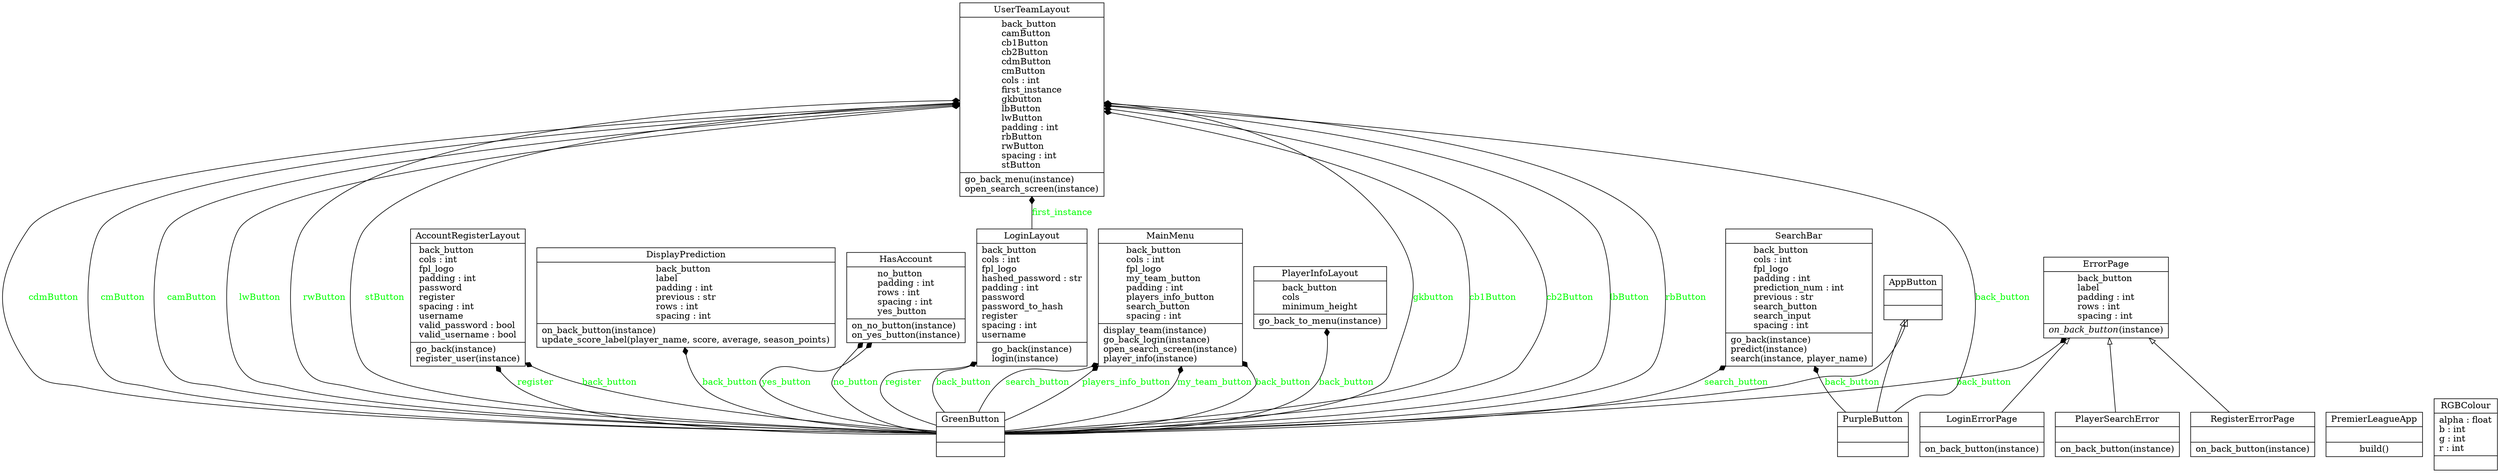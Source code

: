 digraph "classes" {
rankdir=BT
charset="utf-8"
"src.app.prem_app.AccountRegisterLayout" [color="black", fontcolor="black", label=<{AccountRegisterLayout|back_button<br ALIGN="LEFT"/>cols : int<br ALIGN="LEFT"/>fpl_logo<br ALIGN="LEFT"/>padding : int<br ALIGN="LEFT"/>password<br ALIGN="LEFT"/>register<br ALIGN="LEFT"/>spacing : int<br ALIGN="LEFT"/>username<br ALIGN="LEFT"/>valid_password : bool<br ALIGN="LEFT"/>valid_username : bool<br ALIGN="LEFT"/>|go_back(instance)<br ALIGN="LEFT"/>register_user(instance)<br ALIGN="LEFT"/>}>, shape="record", style="solid"];
"src.app.prem_app.AppButton" [color="black", fontcolor="black", label=<{AppButton|<br ALIGN="LEFT"/>|}>, shape="record", style="solid"];
"src.app.prem_app.DisplayPrediction" [color="black", fontcolor="black", label=<{DisplayPrediction|back_button<br ALIGN="LEFT"/>label<br ALIGN="LEFT"/>padding : int<br ALIGN="LEFT"/>previous : str<br ALIGN="LEFT"/>rows : int<br ALIGN="LEFT"/>spacing : int<br ALIGN="LEFT"/>|on_back_button(instance)<br ALIGN="LEFT"/>update_score_label(player_name, score, average, season_points)<br ALIGN="LEFT"/>}>, shape="record", style="solid"];
"src.app.prem_app.ErrorPage" [color="black", fontcolor="black", label=<{ErrorPage|back_button<br ALIGN="LEFT"/>label<br ALIGN="LEFT"/>padding : int<br ALIGN="LEFT"/>rows : int<br ALIGN="LEFT"/>spacing : int<br ALIGN="LEFT"/>|<I>on_back_button</I>(instance)<br ALIGN="LEFT"/>}>, shape="record", style="solid"];
"src.app.prem_app.GreenButton" [color="black", fontcolor="black", label=<{GreenButton|<br ALIGN="LEFT"/>|}>, shape="record", style="solid"];
"src.app.prem_app.HasAccount" [color="black", fontcolor="black", label=<{HasAccount|no_button<br ALIGN="LEFT"/>padding : int<br ALIGN="LEFT"/>rows : int<br ALIGN="LEFT"/>spacing : int<br ALIGN="LEFT"/>yes_button<br ALIGN="LEFT"/>|on_no_button(instance)<br ALIGN="LEFT"/>on_yes_button(instance)<br ALIGN="LEFT"/>}>, shape="record", style="solid"];
"src.app.prem_app.LoginErrorPage" [color="black", fontcolor="black", label=<{LoginErrorPage|<br ALIGN="LEFT"/>|on_back_button(instance)<br ALIGN="LEFT"/>}>, shape="record", style="solid"];
"src.app.prem_app.LoginLayout" [color="black", fontcolor="black", label=<{LoginLayout|back_button<br ALIGN="LEFT"/>cols : int<br ALIGN="LEFT"/>fpl_logo<br ALIGN="LEFT"/>hashed_password : str<br ALIGN="LEFT"/>padding : int<br ALIGN="LEFT"/>password<br ALIGN="LEFT"/>password_to_hash<br ALIGN="LEFT"/>register<br ALIGN="LEFT"/>spacing : int<br ALIGN="LEFT"/>username<br ALIGN="LEFT"/>|go_back(instance)<br ALIGN="LEFT"/>login(instance)<br ALIGN="LEFT"/>}>, shape="record", style="solid"];
"src.app.prem_app.MainMenu" [color="black", fontcolor="black", label=<{MainMenu|back_button<br ALIGN="LEFT"/>cols : int<br ALIGN="LEFT"/>fpl_logo<br ALIGN="LEFT"/>my_team_button<br ALIGN="LEFT"/>padding : int<br ALIGN="LEFT"/>players_info_button<br ALIGN="LEFT"/>search_button<br ALIGN="LEFT"/>spacing : int<br ALIGN="LEFT"/>|display_team(instance)<br ALIGN="LEFT"/>go_back_login(instance)<br ALIGN="LEFT"/>open_search_screen(instance)<br ALIGN="LEFT"/>player_info(instance)<br ALIGN="LEFT"/>}>, shape="record", style="solid"];
"src.app.prem_app.PlayerInfoLayout" [color="black", fontcolor="black", label=<{PlayerInfoLayout|back_button<br ALIGN="LEFT"/>cols<br ALIGN="LEFT"/>minimum_height<br ALIGN="LEFT"/>|go_back_to_menu(instance)<br ALIGN="LEFT"/>}>, shape="record", style="solid"];
"src.app.prem_app.PlayerSearchError" [color="black", fontcolor="black", label=<{PlayerSearchError|<br ALIGN="LEFT"/>|on_back_button(instance)<br ALIGN="LEFT"/>}>, shape="record", style="solid"];
"src.app.prem_app.PremierLeagueApp" [color="black", fontcolor="black", label=<{PremierLeagueApp|<br ALIGN="LEFT"/>|build()<br ALIGN="LEFT"/>}>, shape="record", style="solid"];
"src.app.prem_app.PurpleButton" [color="black", fontcolor="black", label=<{PurpleButton|<br ALIGN="LEFT"/>|}>, shape="record", style="solid"];
"src.app.prem_app.RGBColour" [color="black", fontcolor="black", label=<{RGBColour|alpha : float<br ALIGN="LEFT"/>b : int<br ALIGN="LEFT"/>g : int<br ALIGN="LEFT"/>r : int<br ALIGN="LEFT"/>|}>, shape="record", style="solid"];
"src.app.prem_app.RegisterErrorPage" [color="black", fontcolor="black", label=<{RegisterErrorPage|<br ALIGN="LEFT"/>|on_back_button(instance)<br ALIGN="LEFT"/>}>, shape="record", style="solid"];
"src.app.prem_app.SearchBar" [color="black", fontcolor="black", label=<{SearchBar|back_button<br ALIGN="LEFT"/>cols : int<br ALIGN="LEFT"/>fpl_logo<br ALIGN="LEFT"/>padding : int<br ALIGN="LEFT"/>prediction_num : int<br ALIGN="LEFT"/>previous : str<br ALIGN="LEFT"/>search_button<br ALIGN="LEFT"/>search_input<br ALIGN="LEFT"/>spacing : int<br ALIGN="LEFT"/>|go_back(instance)<br ALIGN="LEFT"/>predict(instance)<br ALIGN="LEFT"/>search(instance, player_name)<br ALIGN="LEFT"/>}>, shape="record", style="solid"];
"src.app.prem_app.UserTeamLayout" [color="black", fontcolor="black", label=<{UserTeamLayout|back_button<br ALIGN="LEFT"/>camButton<br ALIGN="LEFT"/>cb1Button<br ALIGN="LEFT"/>cb2Button<br ALIGN="LEFT"/>cdmButton<br ALIGN="LEFT"/>cmButton<br ALIGN="LEFT"/>cols : int<br ALIGN="LEFT"/>first_instance<br ALIGN="LEFT"/>gkbutton<br ALIGN="LEFT"/>lbButton<br ALIGN="LEFT"/>lwButton<br ALIGN="LEFT"/>padding : int<br ALIGN="LEFT"/>rbButton<br ALIGN="LEFT"/>rwButton<br ALIGN="LEFT"/>spacing : int<br ALIGN="LEFT"/>stButton<br ALIGN="LEFT"/>|go_back_menu(instance)<br ALIGN="LEFT"/>open_search_screen(instance)<br ALIGN="LEFT"/>}>, shape="record", style="solid"];
"src.app.prem_app.GreenButton" -> "src.app.prem_app.AppButton" [arrowhead="empty", arrowtail="none"];
"src.app.prem_app.LoginErrorPage" -> "src.app.prem_app.ErrorPage" [arrowhead="empty", arrowtail="none"];
"src.app.prem_app.PlayerSearchError" -> "src.app.prem_app.ErrorPage" [arrowhead="empty", arrowtail="none"];
"src.app.prem_app.PurpleButton" -> "src.app.prem_app.AppButton" [arrowhead="empty", arrowtail="none"];
"src.app.prem_app.RegisterErrorPage" -> "src.app.prem_app.ErrorPage" [arrowhead="empty", arrowtail="none"];
"src.app.prem_app.GreenButton" -> "src.app.prem_app.AccountRegisterLayout" [arrowhead="diamond", arrowtail="none", fontcolor="green", label="register", style="solid"];
"src.app.prem_app.GreenButton" -> "src.app.prem_app.AccountRegisterLayout" [arrowhead="diamond", arrowtail="none", fontcolor="green", label="back_button", style="solid"];
"src.app.prem_app.GreenButton" -> "src.app.prem_app.DisplayPrediction" [arrowhead="diamond", arrowtail="none", fontcolor="green", label="back_button", style="solid"];
"src.app.prem_app.GreenButton" -> "src.app.prem_app.ErrorPage" [arrowhead="diamond", arrowtail="none", fontcolor="green", label="back_button", style="solid"];
"src.app.prem_app.GreenButton" -> "src.app.prem_app.HasAccount" [arrowhead="diamond", arrowtail="none", fontcolor="green", label="yes_button", style="solid"];
"src.app.prem_app.GreenButton" -> "src.app.prem_app.HasAccount" [arrowhead="diamond", arrowtail="none", fontcolor="green", label="no_button", style="solid"];
"src.app.prem_app.GreenButton" -> "src.app.prem_app.LoginLayout" [arrowhead="diamond", arrowtail="none", fontcolor="green", label="register", style="solid"];
"src.app.prem_app.GreenButton" -> "src.app.prem_app.LoginLayout" [arrowhead="diamond", arrowtail="none", fontcolor="green", label="back_button", style="solid"];
"src.app.prem_app.GreenButton" -> "src.app.prem_app.MainMenu" [arrowhead="diamond", arrowtail="none", fontcolor="green", label="search_button", style="solid"];
"src.app.prem_app.GreenButton" -> "src.app.prem_app.MainMenu" [arrowhead="diamond", arrowtail="none", fontcolor="green", label="players_info_button", style="solid"];
"src.app.prem_app.GreenButton" -> "src.app.prem_app.MainMenu" [arrowhead="diamond", arrowtail="none", fontcolor="green", label="my_team_button", style="solid"];
"src.app.prem_app.GreenButton" -> "src.app.prem_app.MainMenu" [arrowhead="diamond", arrowtail="none", fontcolor="green", label="back_button", style="solid"];
"src.app.prem_app.GreenButton" -> "src.app.prem_app.PlayerInfoLayout" [arrowhead="diamond", arrowtail="none", fontcolor="green", label="back_button", style="solid"];
"src.app.prem_app.GreenButton" -> "src.app.prem_app.SearchBar" [arrowhead="diamond", arrowtail="none", fontcolor="green", label="search_button", style="solid"];
"src.app.prem_app.GreenButton" -> "src.app.prem_app.UserTeamLayout" [arrowhead="diamond", arrowtail="none", fontcolor="green", label="gkbutton", style="solid"];
"src.app.prem_app.GreenButton" -> "src.app.prem_app.UserTeamLayout" [arrowhead="diamond", arrowtail="none", fontcolor="green", label="cb1Button", style="solid"];
"src.app.prem_app.GreenButton" -> "src.app.prem_app.UserTeamLayout" [arrowhead="diamond", arrowtail="none", fontcolor="green", label="cb2Button", style="solid"];
"src.app.prem_app.GreenButton" -> "src.app.prem_app.UserTeamLayout" [arrowhead="diamond", arrowtail="none", fontcolor="green", label="lbButton", style="solid"];
"src.app.prem_app.GreenButton" -> "src.app.prem_app.UserTeamLayout" [arrowhead="diamond", arrowtail="none", fontcolor="green", label="rbButton", style="solid"];
"src.app.prem_app.GreenButton" -> "src.app.prem_app.UserTeamLayout" [arrowhead="diamond", arrowtail="none", fontcolor="green", label="cdmButton", style="solid"];
"src.app.prem_app.GreenButton" -> "src.app.prem_app.UserTeamLayout" [arrowhead="diamond", arrowtail="none", fontcolor="green", label="cmButton", style="solid"];
"src.app.prem_app.GreenButton" -> "src.app.prem_app.UserTeamLayout" [arrowhead="diamond", arrowtail="none", fontcolor="green", label="camButton", style="solid"];
"src.app.prem_app.GreenButton" -> "src.app.prem_app.UserTeamLayout" [arrowhead="diamond", arrowtail="none", fontcolor="green", label="lwButton", style="solid"];
"src.app.prem_app.GreenButton" -> "src.app.prem_app.UserTeamLayout" [arrowhead="diamond", arrowtail="none", fontcolor="green", label="rwButton", style="solid"];
"src.app.prem_app.GreenButton" -> "src.app.prem_app.UserTeamLayout" [arrowhead="diamond", arrowtail="none", fontcolor="green", label="stButton", style="solid"];
"src.app.prem_app.LoginLayout" -> "src.app.prem_app.UserTeamLayout" [arrowhead="diamond", arrowtail="none", fontcolor="green", label="first_instance", style="solid"];
"src.app.prem_app.PurpleButton" -> "src.app.prem_app.SearchBar" [arrowhead="diamond", arrowtail="none", fontcolor="green", label="back_button", style="solid"];
"src.app.prem_app.PurpleButton" -> "src.app.prem_app.UserTeamLayout" [arrowhead="diamond", arrowtail="none", fontcolor="green", label="back_button", style="solid"];
}
